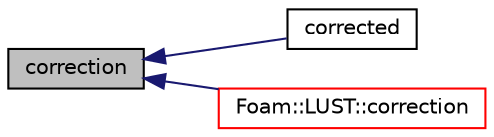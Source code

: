 digraph "correction"
{
  bgcolor="transparent";
  edge [fontname="Helvetica",fontsize="10",labelfontname="Helvetica",labelfontsize="10"];
  node [fontname="Helvetica",fontsize="10",shape=record];
  rankdir="LR";
  Node1 [label="correction",height=0.2,width=0.4,color="black", fillcolor="grey75", style="filled", fontcolor="black"];
  Node1 -> Node2 [dir="back",color="midnightblue",fontsize="10",style="solid",fontname="Helvetica"];
  Node2 [label="corrected",height=0.2,width=0.4,color="black",URL="$a01347.html#a38c3af2f484a71e2cedacc747beafdfc",tooltip="Return true if this scheme uses an explicit correction. "];
  Node1 -> Node3 [dir="back",color="midnightblue",fontsize="10",style="solid",fontname="Helvetica"];
  Node3 [label="Foam::LUST::correction",height=0.2,width=0.4,color="red",URL="$a01392.html#a575a424a2a3d61de0e8d6ad368b61be1",tooltip="Return the explicit correction to the face-interpolate. "];
}
